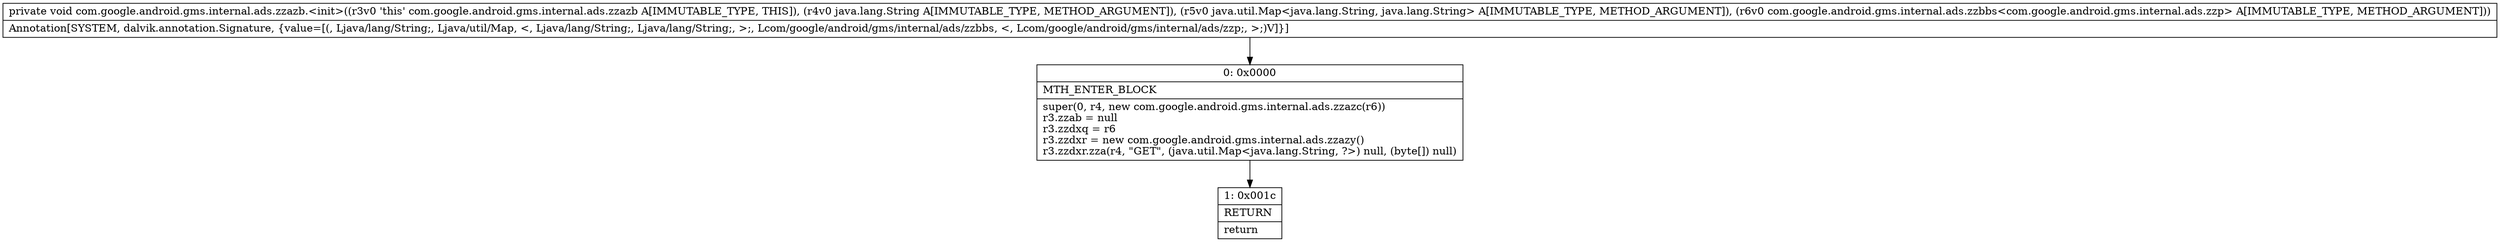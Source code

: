 digraph "CFG forcom.google.android.gms.internal.ads.zzazb.\<init\>(Ljava\/lang\/String;Ljava\/util\/Map;Lcom\/google\/android\/gms\/internal\/ads\/zzbbs;)V" {
Node_0 [shape=record,label="{0\:\ 0x0000|MTH_ENTER_BLOCK\l|super(0, r4, new com.google.android.gms.internal.ads.zzazc(r6))\lr3.zzab = null\lr3.zzdxq = r6\lr3.zzdxr = new com.google.android.gms.internal.ads.zzazy()\lr3.zzdxr.zza(r4, \"GET\", (java.util.Map\<java.lang.String, ?\>) null, (byte[]) null)\l}"];
Node_1 [shape=record,label="{1\:\ 0x001c|RETURN\l|return\l}"];
MethodNode[shape=record,label="{private void com.google.android.gms.internal.ads.zzazb.\<init\>((r3v0 'this' com.google.android.gms.internal.ads.zzazb A[IMMUTABLE_TYPE, THIS]), (r4v0 java.lang.String A[IMMUTABLE_TYPE, METHOD_ARGUMENT]), (r5v0 java.util.Map\<java.lang.String, java.lang.String\> A[IMMUTABLE_TYPE, METHOD_ARGUMENT]), (r6v0 com.google.android.gms.internal.ads.zzbbs\<com.google.android.gms.internal.ads.zzp\> A[IMMUTABLE_TYPE, METHOD_ARGUMENT]))  | Annotation[SYSTEM, dalvik.annotation.Signature, \{value=[(, Ljava\/lang\/String;, Ljava\/util\/Map, \<, Ljava\/lang\/String;, Ljava\/lang\/String;, \>;, Lcom\/google\/android\/gms\/internal\/ads\/zzbbs, \<, Lcom\/google\/android\/gms\/internal\/ads\/zzp;, \>;)V]\}]\l}"];
MethodNode -> Node_0;
Node_0 -> Node_1;
}

